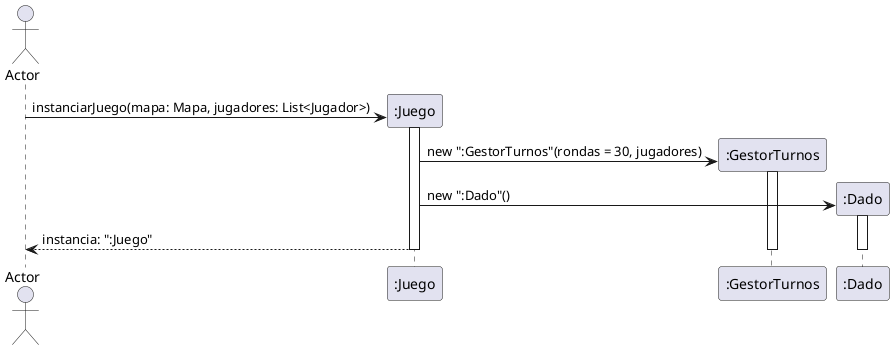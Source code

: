 @startuml

actor Actor
participant ":Juego"
participant ":GestorTurnos"
participant ":Dado"
Actor -> ":Juego" ** : instanciarJuego(mapa: Mapa, jugadores: List<Jugador>)
activate ":Juego"
":Juego" -> ":GestorTurnos"**: new ":GestorTurnos"(rondas = 30, jugadores)
activate ":GestorTurnos"
":Juego" -> ":Dado"**: new ":Dado"()
activate ":Dado"
":Juego" --> Actor: instancia: ":Juego"
deactivate ":Dado"
deactivate ":GestorTurnos"
deactivate ":Juego"

@enduml